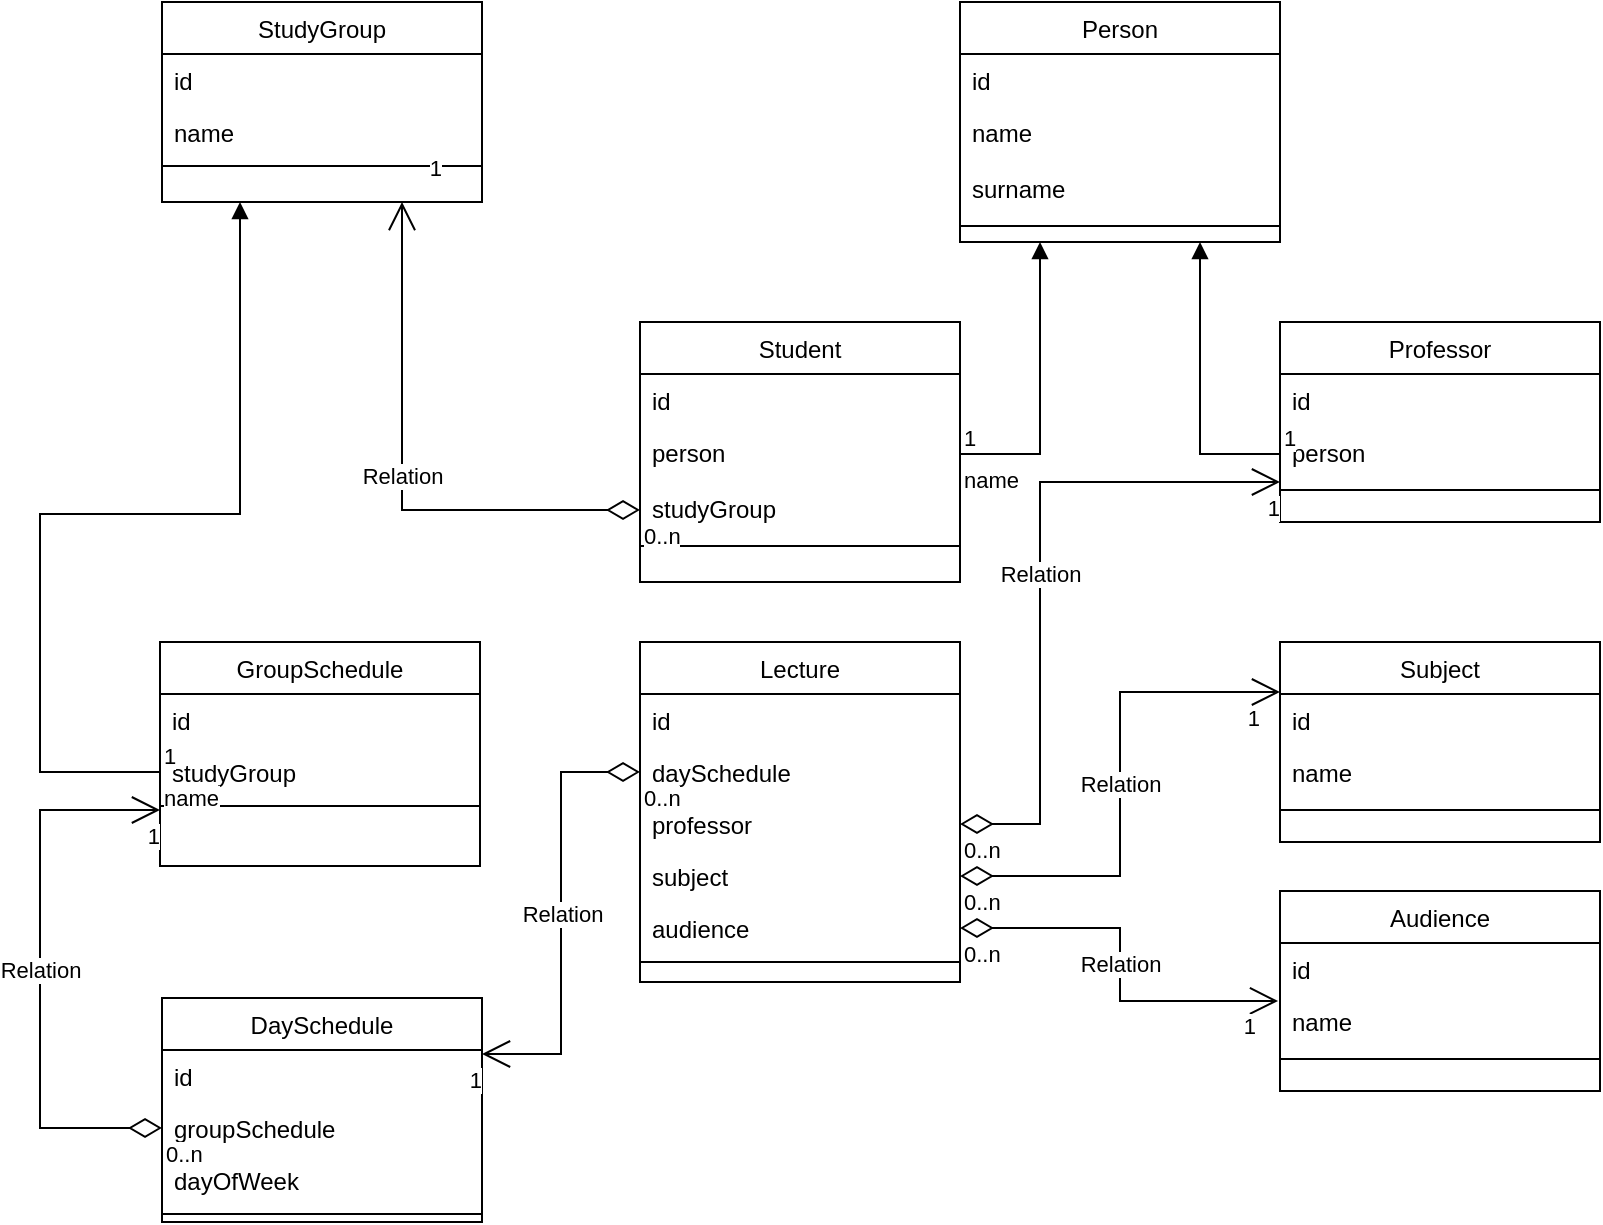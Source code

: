 <mxfile version="15.9.6" type="github">
  <diagram id="C5RBs43oDa-KdzZeNtuy" name="Page-1">
    <mxGraphModel dx="946" dy="564" grid="1" gridSize="10" guides="1" tooltips="1" connect="1" arrows="1" fold="1" page="1" pageScale="1" pageWidth="827" pageHeight="1169" math="0" shadow="0">
      <root>
        <mxCell id="WIyWlLk6GJQsqaUBKTNV-0" />
        <mxCell id="WIyWlLk6GJQsqaUBKTNV-1" parent="WIyWlLk6GJQsqaUBKTNV-0" />
        <mxCell id="zkfFHV4jXpPFQw0GAbJ--0" value="StudyGroup" style="swimlane;fontStyle=0;align=center;verticalAlign=top;childLayout=stackLayout;horizontal=1;startSize=26;horizontalStack=0;resizeParent=1;resizeLast=0;collapsible=1;marginBottom=0;rounded=0;shadow=0;strokeWidth=1;" parent="WIyWlLk6GJQsqaUBKTNV-1" vertex="1">
          <mxGeometry x="81" y="40" width="160" height="100" as="geometry">
            <mxRectangle x="230" y="140" width="160" height="26" as="alternateBounds" />
          </mxGeometry>
        </mxCell>
        <mxCell id="zkfFHV4jXpPFQw0GAbJ--1" value="id" style="text;align=left;verticalAlign=top;spacingLeft=4;spacingRight=4;overflow=hidden;rotatable=0;points=[[0,0.5],[1,0.5]];portConstraint=eastwest;" parent="zkfFHV4jXpPFQw0GAbJ--0" vertex="1">
          <mxGeometry y="26" width="160" height="26" as="geometry" />
        </mxCell>
        <mxCell id="zkfFHV4jXpPFQw0GAbJ--2" value="name" style="text;align=left;verticalAlign=top;spacingLeft=4;spacingRight=4;overflow=hidden;rotatable=0;points=[[0,0.5],[1,0.5]];portConstraint=eastwest;rounded=0;shadow=0;html=0;" parent="zkfFHV4jXpPFQw0GAbJ--0" vertex="1">
          <mxGeometry y="52" width="160" height="26" as="geometry" />
        </mxCell>
        <mxCell id="zkfFHV4jXpPFQw0GAbJ--4" value="" style="line;html=1;strokeWidth=1;align=left;verticalAlign=middle;spacingTop=-1;spacingLeft=3;spacingRight=3;rotatable=0;labelPosition=right;points=[];portConstraint=eastwest;" parent="zkfFHV4jXpPFQw0GAbJ--0" vertex="1">
          <mxGeometry y="78" width="160" height="8" as="geometry" />
        </mxCell>
        <mxCell id="zkfFHV4jXpPFQw0GAbJ--6" value="Student" style="swimlane;fontStyle=0;align=center;verticalAlign=top;childLayout=stackLayout;horizontal=1;startSize=26;horizontalStack=0;resizeParent=1;resizeLast=0;collapsible=1;marginBottom=0;rounded=0;shadow=0;strokeWidth=1;" parent="WIyWlLk6GJQsqaUBKTNV-1" vertex="1">
          <mxGeometry x="320" y="200" width="160" height="130" as="geometry">
            <mxRectangle x="130" y="380" width="160" height="26" as="alternateBounds" />
          </mxGeometry>
        </mxCell>
        <mxCell id="zkfFHV4jXpPFQw0GAbJ--7" value="id" style="text;align=left;verticalAlign=top;spacingLeft=4;spacingRight=4;overflow=hidden;rotatable=0;points=[[0,0.5],[1,0.5]];portConstraint=eastwest;" parent="zkfFHV4jXpPFQw0GAbJ--6" vertex="1">
          <mxGeometry y="26" width="160" height="26" as="geometry" />
        </mxCell>
        <mxCell id="zkfFHV4jXpPFQw0GAbJ--8" value="person" style="text;align=left;verticalAlign=top;spacingLeft=4;spacingRight=4;overflow=hidden;rotatable=0;points=[[0,0.5],[1,0.5]];portConstraint=eastwest;rounded=0;shadow=0;html=0;" parent="zkfFHV4jXpPFQw0GAbJ--6" vertex="1">
          <mxGeometry y="52" width="160" height="28" as="geometry" />
        </mxCell>
        <mxCell id="ZBiW8tiK81gAfzIAbEuC-8" value="studyGroup" style="text;align=left;verticalAlign=top;spacingLeft=4;spacingRight=4;overflow=hidden;rotatable=0;points=[[0,0.5],[1,0.5]];portConstraint=eastwest;rounded=0;shadow=0;html=0;" parent="zkfFHV4jXpPFQw0GAbJ--6" vertex="1">
          <mxGeometry y="80" width="160" height="28" as="geometry" />
        </mxCell>
        <mxCell id="ZBiW8tiK81gAfzIAbEuC-3" value="" style="line;html=1;strokeWidth=1;align=left;verticalAlign=middle;spacingTop=-1;spacingLeft=3;spacingRight=3;rotatable=0;labelPosition=right;points=[];portConstraint=eastwest;" parent="zkfFHV4jXpPFQw0GAbJ--6" vertex="1">
          <mxGeometry y="108" width="160" height="8" as="geometry" />
        </mxCell>
        <mxCell id="zkfFHV4jXpPFQw0GAbJ--13" value="Subject" style="swimlane;fontStyle=0;align=center;verticalAlign=top;childLayout=stackLayout;horizontal=1;startSize=26;horizontalStack=0;resizeParent=1;resizeLast=0;collapsible=1;marginBottom=0;rounded=0;shadow=0;strokeWidth=1;" parent="WIyWlLk6GJQsqaUBKTNV-1" vertex="1">
          <mxGeometry x="640" y="360" width="160" height="100" as="geometry">
            <mxRectangle x="340" y="380" width="170" height="26" as="alternateBounds" />
          </mxGeometry>
        </mxCell>
        <mxCell id="zkfFHV4jXpPFQw0GAbJ--14" value="id" style="text;align=left;verticalAlign=top;spacingLeft=4;spacingRight=4;overflow=hidden;rotatable=0;points=[[0,0.5],[1,0.5]];portConstraint=eastwest;" parent="zkfFHV4jXpPFQw0GAbJ--13" vertex="1">
          <mxGeometry y="26" width="160" height="26" as="geometry" />
        </mxCell>
        <mxCell id="ZBiW8tiK81gAfzIAbEuC-2" value="name" style="text;align=left;verticalAlign=top;spacingLeft=4;spacingRight=4;overflow=hidden;rotatable=0;points=[[0,0.5],[1,0.5]];portConstraint=eastwest;rounded=0;shadow=0;html=0;" parent="zkfFHV4jXpPFQw0GAbJ--13" vertex="1">
          <mxGeometry y="52" width="160" height="28" as="geometry" />
        </mxCell>
        <mxCell id="zkfFHV4jXpPFQw0GAbJ--15" value="" style="line;html=1;strokeWidth=1;align=left;verticalAlign=middle;spacingTop=-1;spacingLeft=3;spacingRight=3;rotatable=0;labelPosition=right;points=[];portConstraint=eastwest;" parent="zkfFHV4jXpPFQw0GAbJ--13" vertex="1">
          <mxGeometry y="80" width="160" height="8" as="geometry" />
        </mxCell>
        <mxCell id="zkfFHV4jXpPFQw0GAbJ--17" value="Lecture" style="swimlane;fontStyle=0;align=center;verticalAlign=top;childLayout=stackLayout;horizontal=1;startSize=26;horizontalStack=0;resizeParent=1;resizeLast=0;collapsible=1;marginBottom=0;rounded=0;shadow=0;strokeWidth=1;" parent="WIyWlLk6GJQsqaUBKTNV-1" vertex="1">
          <mxGeometry x="320" y="360" width="160" height="170" as="geometry">
            <mxRectangle x="40" y="270" width="160" height="26" as="alternateBounds" />
          </mxGeometry>
        </mxCell>
        <mxCell id="zkfFHV4jXpPFQw0GAbJ--18" value="id" style="text;align=left;verticalAlign=top;spacingLeft=4;spacingRight=4;overflow=hidden;rotatable=0;points=[[0,0.5],[1,0.5]];portConstraint=eastwest;" parent="zkfFHV4jXpPFQw0GAbJ--17" vertex="1">
          <mxGeometry y="26" width="160" height="26" as="geometry" />
        </mxCell>
        <mxCell id="zkfFHV4jXpPFQw0GAbJ--19" value="daySchedule" style="text;align=left;verticalAlign=top;spacingLeft=4;spacingRight=4;overflow=hidden;rotatable=0;points=[[0,0.5],[1,0.5]];portConstraint=eastwest;rounded=0;shadow=0;html=0;" parent="zkfFHV4jXpPFQw0GAbJ--17" vertex="1">
          <mxGeometry y="52" width="160" height="26" as="geometry" />
        </mxCell>
        <mxCell id="ZBiW8tiK81gAfzIAbEuC-9" value="professor" style="text;align=left;verticalAlign=top;spacingLeft=4;spacingRight=4;overflow=hidden;rotatable=0;points=[[0,0.5],[1,0.5]];portConstraint=eastwest;rounded=0;shadow=0;html=0;" parent="zkfFHV4jXpPFQw0GAbJ--17" vertex="1">
          <mxGeometry y="78" width="160" height="26" as="geometry" />
        </mxCell>
        <mxCell id="zkfFHV4jXpPFQw0GAbJ--20" value="subject" style="text;align=left;verticalAlign=top;spacingLeft=4;spacingRight=4;overflow=hidden;rotatable=0;points=[[0,0.5],[1,0.5]];portConstraint=eastwest;rounded=0;shadow=0;html=0;" parent="zkfFHV4jXpPFQw0GAbJ--17" vertex="1">
          <mxGeometry y="104" width="160" height="26" as="geometry" />
        </mxCell>
        <mxCell id="zkfFHV4jXpPFQw0GAbJ--21" value="audience" style="text;align=left;verticalAlign=top;spacingLeft=4;spacingRight=4;overflow=hidden;rotatable=0;points=[[0,0.5],[1,0.5]];portConstraint=eastwest;rounded=0;shadow=0;html=0;" parent="zkfFHV4jXpPFQw0GAbJ--17" vertex="1">
          <mxGeometry y="130" width="160" height="26" as="geometry" />
        </mxCell>
        <mxCell id="zkfFHV4jXpPFQw0GAbJ--23" value="" style="line;html=1;strokeWidth=1;align=left;verticalAlign=middle;spacingTop=-1;spacingLeft=3;spacingRight=3;rotatable=0;labelPosition=right;points=[];portConstraint=eastwest;" parent="zkfFHV4jXpPFQw0GAbJ--17" vertex="1">
          <mxGeometry y="156" width="160" height="8" as="geometry" />
        </mxCell>
        <mxCell id="ZBiW8tiK81gAfzIAbEuC-4" value="Audience" style="swimlane;fontStyle=0;align=center;verticalAlign=top;childLayout=stackLayout;horizontal=1;startSize=26;horizontalStack=0;resizeParent=1;resizeLast=0;collapsible=1;marginBottom=0;rounded=0;shadow=0;strokeWidth=1;" parent="WIyWlLk6GJQsqaUBKTNV-1" vertex="1">
          <mxGeometry x="640" y="484.5" width="160" height="100" as="geometry">
            <mxRectangle x="340" y="380" width="170" height="26" as="alternateBounds" />
          </mxGeometry>
        </mxCell>
        <mxCell id="ZBiW8tiK81gAfzIAbEuC-5" value="id" style="text;align=left;verticalAlign=top;spacingLeft=4;spacingRight=4;overflow=hidden;rotatable=0;points=[[0,0.5],[1,0.5]];portConstraint=eastwest;" parent="ZBiW8tiK81gAfzIAbEuC-4" vertex="1">
          <mxGeometry y="26" width="160" height="26" as="geometry" />
        </mxCell>
        <mxCell id="ZBiW8tiK81gAfzIAbEuC-6" value="name" style="text;align=left;verticalAlign=top;spacingLeft=4;spacingRight=4;overflow=hidden;rotatable=0;points=[[0,0.5],[1,0.5]];portConstraint=eastwest;rounded=0;shadow=0;html=0;" parent="ZBiW8tiK81gAfzIAbEuC-4" vertex="1">
          <mxGeometry y="52" width="160" height="28" as="geometry" />
        </mxCell>
        <mxCell id="ZBiW8tiK81gAfzIAbEuC-7" value="" style="line;html=1;strokeWidth=1;align=left;verticalAlign=middle;spacingTop=-1;spacingLeft=3;spacingRight=3;rotatable=0;labelPosition=right;points=[];portConstraint=eastwest;" parent="ZBiW8tiK81gAfzIAbEuC-4" vertex="1">
          <mxGeometry y="80" width="160" height="8" as="geometry" />
        </mxCell>
        <mxCell id="wHeLWgzqAec18PbtGZoy-3" value="Relation" style="endArrow=open;html=1;endSize=12;startArrow=diamondThin;startSize=14;startFill=0;edgeStyle=orthogonalEdgeStyle;rounded=0;entryX=0.75;entryY=1;entryDx=0;entryDy=0;" parent="WIyWlLk6GJQsqaUBKTNV-1" source="ZBiW8tiK81gAfzIAbEuC-8" target="zkfFHV4jXpPFQw0GAbJ--0" edge="1">
          <mxGeometry relative="1" as="geometry">
            <mxPoint x="200" y="110" as="sourcePoint" />
            <mxPoint x="360" y="110" as="targetPoint" />
          </mxGeometry>
        </mxCell>
        <mxCell id="wHeLWgzqAec18PbtGZoy-4" value="0..n" style="edgeLabel;resizable=0;html=1;align=left;verticalAlign=top;" parent="wHeLWgzqAec18PbtGZoy-3" connectable="0" vertex="1">
          <mxGeometry x="-1" relative="1" as="geometry" />
        </mxCell>
        <mxCell id="wHeLWgzqAec18PbtGZoy-5" value="1" style="edgeLabel;resizable=0;html=1;align=right;verticalAlign=top;" parent="wHeLWgzqAec18PbtGZoy-3" connectable="0" vertex="1">
          <mxGeometry x="1" relative="1" as="geometry">
            <mxPoint x="20" y="-30" as="offset" />
          </mxGeometry>
        </mxCell>
        <mxCell id="wHeLWgzqAec18PbtGZoy-6" value="Relation" style="endArrow=open;html=1;endSize=12;startArrow=diamondThin;startSize=14;startFill=0;edgeStyle=orthogonalEdgeStyle;rounded=0;entryX=0;entryY=0.25;entryDx=0;entryDy=0;" parent="WIyWlLk6GJQsqaUBKTNV-1" source="zkfFHV4jXpPFQw0GAbJ--20" target="zkfFHV4jXpPFQw0GAbJ--13" edge="1">
          <mxGeometry relative="1" as="geometry">
            <mxPoint x="370" y="380" as="sourcePoint" />
            <mxPoint x="510" y="280" as="targetPoint" />
          </mxGeometry>
        </mxCell>
        <mxCell id="wHeLWgzqAec18PbtGZoy-7" value="0..n" style="edgeLabel;resizable=0;html=1;align=left;verticalAlign=top;" parent="wHeLWgzqAec18PbtGZoy-6" connectable="0" vertex="1">
          <mxGeometry x="-1" relative="1" as="geometry" />
        </mxCell>
        <mxCell id="wHeLWgzqAec18PbtGZoy-8" value="1" style="edgeLabel;resizable=0;html=1;align=right;verticalAlign=top;" parent="wHeLWgzqAec18PbtGZoy-6" connectable="0" vertex="1">
          <mxGeometry x="1" relative="1" as="geometry">
            <mxPoint x="-10" as="offset" />
          </mxGeometry>
        </mxCell>
        <mxCell id="wHeLWgzqAec18PbtGZoy-9" value="Relation" style="endArrow=open;html=1;endSize=12;startArrow=diamondThin;startSize=14;startFill=0;edgeStyle=orthogonalEdgeStyle;rounded=0;entryX=-0.006;entryY=1.115;entryDx=0;entryDy=0;entryPerimeter=0;" parent="WIyWlLk6GJQsqaUBKTNV-1" source="zkfFHV4jXpPFQw0GAbJ--21" target="ZBiW8tiK81gAfzIAbEuC-5" edge="1">
          <mxGeometry relative="1" as="geometry">
            <mxPoint x="410" y="420" as="sourcePoint" />
            <mxPoint x="570" y="420" as="targetPoint" />
          </mxGeometry>
        </mxCell>
        <mxCell id="wHeLWgzqAec18PbtGZoy-10" value="0..n" style="edgeLabel;resizable=0;html=1;align=left;verticalAlign=top;" parent="wHeLWgzqAec18PbtGZoy-9" connectable="0" vertex="1">
          <mxGeometry x="-1" relative="1" as="geometry" />
        </mxCell>
        <mxCell id="wHeLWgzqAec18PbtGZoy-11" value="1" style="edgeLabel;resizable=0;html=1;align=right;verticalAlign=top;" parent="wHeLWgzqAec18PbtGZoy-9" connectable="0" vertex="1">
          <mxGeometry x="1" relative="1" as="geometry">
            <mxPoint x="-10" as="offset" />
          </mxGeometry>
        </mxCell>
        <mxCell id="QOIhF5GQYa2GGl8REqSU-0" value="Person" style="swimlane;fontStyle=0;align=center;verticalAlign=top;childLayout=stackLayout;horizontal=1;startSize=26;horizontalStack=0;resizeParent=1;resizeLast=0;collapsible=1;marginBottom=0;rounded=0;shadow=0;strokeWidth=1;" vertex="1" parent="WIyWlLk6GJQsqaUBKTNV-1">
          <mxGeometry x="480" y="40" width="160" height="120" as="geometry">
            <mxRectangle x="340" y="380" width="170" height="26" as="alternateBounds" />
          </mxGeometry>
        </mxCell>
        <mxCell id="QOIhF5GQYa2GGl8REqSU-1" value="id" style="text;align=left;verticalAlign=top;spacingLeft=4;spacingRight=4;overflow=hidden;rotatable=0;points=[[0,0.5],[1,0.5]];portConstraint=eastwest;" vertex="1" parent="QOIhF5GQYa2GGl8REqSU-0">
          <mxGeometry y="26" width="160" height="26" as="geometry" />
        </mxCell>
        <mxCell id="QOIhF5GQYa2GGl8REqSU-2" value="name" style="text;align=left;verticalAlign=top;spacingLeft=4;spacingRight=4;overflow=hidden;rotatable=0;points=[[0,0.5],[1,0.5]];portConstraint=eastwest;rounded=0;shadow=0;html=0;" vertex="1" parent="QOIhF5GQYa2GGl8REqSU-0">
          <mxGeometry y="52" width="160" height="28" as="geometry" />
        </mxCell>
        <mxCell id="QOIhF5GQYa2GGl8REqSU-4" value="surname" style="text;align=left;verticalAlign=top;spacingLeft=4;spacingRight=4;overflow=hidden;rotatable=0;points=[[0,0.5],[1,0.5]];portConstraint=eastwest;rounded=0;shadow=0;html=0;" vertex="1" parent="QOIhF5GQYa2GGl8REqSU-0">
          <mxGeometry y="80" width="160" height="28" as="geometry" />
        </mxCell>
        <mxCell id="QOIhF5GQYa2GGl8REqSU-3" value="" style="line;html=1;strokeWidth=1;align=left;verticalAlign=middle;spacingTop=-1;spacingLeft=3;spacingRight=3;rotatable=0;labelPosition=right;points=[];portConstraint=eastwest;" vertex="1" parent="QOIhF5GQYa2GGl8REqSU-0">
          <mxGeometry y="108" width="160" height="8" as="geometry" />
        </mxCell>
        <mxCell id="QOIhF5GQYa2GGl8REqSU-5" value="name" style="endArrow=block;endFill=1;html=1;edgeStyle=orthogonalEdgeStyle;align=left;verticalAlign=top;rounded=0;entryX=0.25;entryY=1;entryDx=0;entryDy=0;" edge="1" parent="WIyWlLk6GJQsqaUBKTNV-1" source="zkfFHV4jXpPFQw0GAbJ--8" target="QOIhF5GQYa2GGl8REqSU-0">
          <mxGeometry x="-1" relative="1" as="geometry">
            <mxPoint x="160" y="100" as="sourcePoint" />
            <mxPoint x="340" y="190" as="targetPoint" />
          </mxGeometry>
        </mxCell>
        <mxCell id="QOIhF5GQYa2GGl8REqSU-6" value="1" style="edgeLabel;resizable=0;html=1;align=left;verticalAlign=bottom;" connectable="0" vertex="1" parent="QOIhF5GQYa2GGl8REqSU-5">
          <mxGeometry x="-1" relative="1" as="geometry" />
        </mxCell>
        <mxCell id="QOIhF5GQYa2GGl8REqSU-7" value="Professor" style="swimlane;fontStyle=0;align=center;verticalAlign=top;childLayout=stackLayout;horizontal=1;startSize=26;horizontalStack=0;resizeParent=1;resizeLast=0;collapsible=1;marginBottom=0;rounded=0;shadow=0;strokeWidth=1;" vertex="1" parent="WIyWlLk6GJQsqaUBKTNV-1">
          <mxGeometry x="640" y="200" width="160" height="100" as="geometry">
            <mxRectangle x="340" y="380" width="170" height="26" as="alternateBounds" />
          </mxGeometry>
        </mxCell>
        <mxCell id="QOIhF5GQYa2GGl8REqSU-8" value="id" style="text;align=left;verticalAlign=top;spacingLeft=4;spacingRight=4;overflow=hidden;rotatable=0;points=[[0,0.5],[1,0.5]];portConstraint=eastwest;" vertex="1" parent="QOIhF5GQYa2GGl8REqSU-7">
          <mxGeometry y="26" width="160" height="26" as="geometry" />
        </mxCell>
        <mxCell id="QOIhF5GQYa2GGl8REqSU-9" value="person" style="text;align=left;verticalAlign=top;spacingLeft=4;spacingRight=4;overflow=hidden;rotatable=0;points=[[0,0.5],[1,0.5]];portConstraint=eastwest;rounded=0;shadow=0;html=0;" vertex="1" parent="QOIhF5GQYa2GGl8REqSU-7">
          <mxGeometry y="52" width="160" height="28" as="geometry" />
        </mxCell>
        <mxCell id="QOIhF5GQYa2GGl8REqSU-10" value="" style="line;html=1;strokeWidth=1;align=left;verticalAlign=middle;spacingTop=-1;spacingLeft=3;spacingRight=3;rotatable=0;labelPosition=right;points=[];portConstraint=eastwest;" vertex="1" parent="QOIhF5GQYa2GGl8REqSU-7">
          <mxGeometry y="80" width="160" height="8" as="geometry" />
        </mxCell>
        <mxCell id="QOIhF5GQYa2GGl8REqSU-11" value="" style="endArrow=block;endFill=1;html=1;edgeStyle=orthogonalEdgeStyle;align=left;verticalAlign=top;rounded=0;entryX=0.75;entryY=1;entryDx=0;entryDy=0;" edge="1" parent="WIyWlLk6GJQsqaUBKTNV-1" source="QOIhF5GQYa2GGl8REqSU-9" target="QOIhF5GQYa2GGl8REqSU-0">
          <mxGeometry x="-1" relative="1" as="geometry">
            <mxPoint x="630" y="260" as="sourcePoint" />
            <mxPoint x="600" y="80" as="targetPoint" />
          </mxGeometry>
        </mxCell>
        <mxCell id="QOIhF5GQYa2GGl8REqSU-12" value="1" style="edgeLabel;resizable=0;html=1;align=left;verticalAlign=bottom;" connectable="0" vertex="1" parent="QOIhF5GQYa2GGl8REqSU-11">
          <mxGeometry x="-1" relative="1" as="geometry" />
        </mxCell>
        <mxCell id="QOIhF5GQYa2GGl8REqSU-13" value="GroupSchedule" style="swimlane;fontStyle=0;align=center;verticalAlign=top;childLayout=stackLayout;horizontal=1;startSize=26;horizontalStack=0;resizeParent=1;resizeLast=0;collapsible=1;marginBottom=0;rounded=0;shadow=0;strokeWidth=1;" vertex="1" parent="WIyWlLk6GJQsqaUBKTNV-1">
          <mxGeometry x="80" y="360" width="160" height="112" as="geometry">
            <mxRectangle x="230" y="140" width="160" height="26" as="alternateBounds" />
          </mxGeometry>
        </mxCell>
        <mxCell id="QOIhF5GQYa2GGl8REqSU-14" value="id" style="text;align=left;verticalAlign=top;spacingLeft=4;spacingRight=4;overflow=hidden;rotatable=0;points=[[0,0.5],[1,0.5]];portConstraint=eastwest;" vertex="1" parent="QOIhF5GQYa2GGl8REqSU-13">
          <mxGeometry y="26" width="160" height="26" as="geometry" />
        </mxCell>
        <mxCell id="QOIhF5GQYa2GGl8REqSU-31" value="studyGroup" style="text;align=left;verticalAlign=top;spacingLeft=4;spacingRight=4;overflow=hidden;rotatable=0;points=[[0,0.5],[1,0.5]];portConstraint=eastwest;rounded=0;shadow=0;html=0;" vertex="1" parent="QOIhF5GQYa2GGl8REqSU-13">
          <mxGeometry y="52" width="160" height="26" as="geometry" />
        </mxCell>
        <mxCell id="QOIhF5GQYa2GGl8REqSU-16" value="" style="line;html=1;strokeWidth=1;align=left;verticalAlign=middle;spacingTop=-1;spacingLeft=3;spacingRight=3;rotatable=0;labelPosition=right;points=[];portConstraint=eastwest;" vertex="1" parent="QOIhF5GQYa2GGl8REqSU-13">
          <mxGeometry y="78" width="160" height="8" as="geometry" />
        </mxCell>
        <mxCell id="QOIhF5GQYa2GGl8REqSU-18" value="name" style="endArrow=block;endFill=1;html=1;edgeStyle=orthogonalEdgeStyle;align=left;verticalAlign=top;rounded=0;entryX=0.25;entryY=1;entryDx=0;entryDy=0;" edge="1" parent="WIyWlLk6GJQsqaUBKTNV-1" source="QOIhF5GQYa2GGl8REqSU-31" target="zkfFHV4jXpPFQw0GAbJ--0">
          <mxGeometry x="-1" relative="1" as="geometry">
            <mxPoint x="80" y="451" as="sourcePoint" />
            <mxPoint x="210" y="390" as="targetPoint" />
            <Array as="points">
              <mxPoint x="20" y="425" />
              <mxPoint x="20" y="296" />
              <mxPoint x="120" y="296" />
            </Array>
          </mxGeometry>
        </mxCell>
        <mxCell id="QOIhF5GQYa2GGl8REqSU-19" value="1" style="edgeLabel;resizable=0;html=1;align=left;verticalAlign=bottom;" connectable="0" vertex="1" parent="QOIhF5GQYa2GGl8REqSU-18">
          <mxGeometry x="-1" relative="1" as="geometry" />
        </mxCell>
        <mxCell id="QOIhF5GQYa2GGl8REqSU-20" value="DaySchedule" style="swimlane;fontStyle=0;align=center;verticalAlign=top;childLayout=stackLayout;horizontal=1;startSize=26;horizontalStack=0;resizeParent=1;resizeLast=0;collapsible=1;marginBottom=0;rounded=0;shadow=0;strokeWidth=1;" vertex="1" parent="WIyWlLk6GJQsqaUBKTNV-1">
          <mxGeometry x="81" y="538" width="160" height="112" as="geometry">
            <mxRectangle x="230" y="140" width="160" height="26" as="alternateBounds" />
          </mxGeometry>
        </mxCell>
        <mxCell id="QOIhF5GQYa2GGl8REqSU-21" value="id" style="text;align=left;verticalAlign=top;spacingLeft=4;spacingRight=4;overflow=hidden;rotatable=0;points=[[0,0.5],[1,0.5]];portConstraint=eastwest;" vertex="1" parent="QOIhF5GQYa2GGl8REqSU-20">
          <mxGeometry y="26" width="160" height="26" as="geometry" />
        </mxCell>
        <mxCell id="QOIhF5GQYa2GGl8REqSU-22" value="groupSchedule" style="text;align=left;verticalAlign=top;spacingLeft=4;spacingRight=4;overflow=hidden;rotatable=0;points=[[0,0.5],[1,0.5]];portConstraint=eastwest;rounded=0;shadow=0;html=0;" vertex="1" parent="QOIhF5GQYa2GGl8REqSU-20">
          <mxGeometry y="52" width="160" height="26" as="geometry" />
        </mxCell>
        <mxCell id="QOIhF5GQYa2GGl8REqSU-24" value="dayOfWeek" style="text;align=left;verticalAlign=top;spacingLeft=4;spacingRight=4;overflow=hidden;rotatable=0;points=[[0,0.5],[1,0.5]];portConstraint=eastwest;rounded=0;shadow=0;html=0;" vertex="1" parent="QOIhF5GQYa2GGl8REqSU-20">
          <mxGeometry y="78" width="160" height="26" as="geometry" />
        </mxCell>
        <mxCell id="QOIhF5GQYa2GGl8REqSU-23" value="" style="line;html=1;strokeWidth=1;align=left;verticalAlign=middle;spacingTop=-1;spacingLeft=3;spacingRight=3;rotatable=0;labelPosition=right;points=[];portConstraint=eastwest;" vertex="1" parent="QOIhF5GQYa2GGl8REqSU-20">
          <mxGeometry y="104" width="160" height="8" as="geometry" />
        </mxCell>
        <mxCell id="QOIhF5GQYa2GGl8REqSU-28" value="Relation" style="endArrow=open;html=1;endSize=12;startArrow=diamondThin;startSize=14;startFill=0;edgeStyle=orthogonalEdgeStyle;rounded=0;exitX=1;exitY=0.5;exitDx=0;exitDy=0;" edge="1" parent="WIyWlLk6GJQsqaUBKTNV-1" source="ZBiW8tiK81gAfzIAbEuC-9" target="QOIhF5GQYa2GGl8REqSU-7">
          <mxGeometry relative="1" as="geometry">
            <mxPoint x="580" y="390" as="sourcePoint" />
            <mxPoint x="740" y="390" as="targetPoint" />
            <Array as="points">
              <mxPoint x="520" y="451" />
              <mxPoint x="520" y="280" />
            </Array>
          </mxGeometry>
        </mxCell>
        <mxCell id="QOIhF5GQYa2GGl8REqSU-29" value="0..n" style="edgeLabel;resizable=0;html=1;align=left;verticalAlign=top;" connectable="0" vertex="1" parent="QOIhF5GQYa2GGl8REqSU-28">
          <mxGeometry x="-1" relative="1" as="geometry" />
        </mxCell>
        <mxCell id="QOIhF5GQYa2GGl8REqSU-30" value="1" style="edgeLabel;resizable=0;html=1;align=right;verticalAlign=top;" connectable="0" vertex="1" parent="QOIhF5GQYa2GGl8REqSU-28">
          <mxGeometry x="1" relative="1" as="geometry" />
        </mxCell>
        <mxCell id="QOIhF5GQYa2GGl8REqSU-32" value="Relation" style="endArrow=open;html=1;endSize=12;startArrow=diamondThin;startSize=14;startFill=0;edgeStyle=orthogonalEdgeStyle;rounded=0;entryX=0;entryY=0.75;entryDx=0;entryDy=0;exitX=0;exitY=0.5;exitDx=0;exitDy=0;" edge="1" parent="WIyWlLk6GJQsqaUBKTNV-1" source="QOIhF5GQYa2GGl8REqSU-22" target="QOIhF5GQYa2GGl8REqSU-13">
          <mxGeometry relative="1" as="geometry">
            <mxPoint x="60" y="670" as="sourcePoint" />
            <mxPoint x="220" y="670" as="targetPoint" />
            <Array as="points">
              <mxPoint x="20" y="603" />
              <mxPoint x="20" y="444" />
            </Array>
          </mxGeometry>
        </mxCell>
        <mxCell id="QOIhF5GQYa2GGl8REqSU-33" value="0..n" style="edgeLabel;resizable=0;html=1;align=left;verticalAlign=top;" connectable="0" vertex="1" parent="QOIhF5GQYa2GGl8REqSU-32">
          <mxGeometry x="-1" relative="1" as="geometry" />
        </mxCell>
        <mxCell id="QOIhF5GQYa2GGl8REqSU-34" value="1" style="edgeLabel;resizable=0;html=1;align=right;verticalAlign=top;" connectable="0" vertex="1" parent="QOIhF5GQYa2GGl8REqSU-32">
          <mxGeometry x="1" relative="1" as="geometry" />
        </mxCell>
        <mxCell id="QOIhF5GQYa2GGl8REqSU-35" value="Relation" style="endArrow=open;html=1;endSize=12;startArrow=diamondThin;startSize=14;startFill=0;edgeStyle=orthogonalEdgeStyle;rounded=0;entryX=1;entryY=0.25;entryDx=0;entryDy=0;" edge="1" parent="WIyWlLk6GJQsqaUBKTNV-1" source="zkfFHV4jXpPFQw0GAbJ--19" target="QOIhF5GQYa2GGl8REqSU-20">
          <mxGeometry relative="1" as="geometry">
            <mxPoint x="340" y="700" as="sourcePoint" />
            <mxPoint x="500" y="700" as="targetPoint" />
          </mxGeometry>
        </mxCell>
        <mxCell id="QOIhF5GQYa2GGl8REqSU-36" value="0..n" style="edgeLabel;resizable=0;html=1;align=left;verticalAlign=top;" connectable="0" vertex="1" parent="QOIhF5GQYa2GGl8REqSU-35">
          <mxGeometry x="-1" relative="1" as="geometry" />
        </mxCell>
        <mxCell id="QOIhF5GQYa2GGl8REqSU-37" value="1" style="edgeLabel;resizable=0;html=1;align=right;verticalAlign=top;" connectable="0" vertex="1" parent="QOIhF5GQYa2GGl8REqSU-35">
          <mxGeometry x="1" relative="1" as="geometry" />
        </mxCell>
      </root>
    </mxGraphModel>
  </diagram>
</mxfile>
